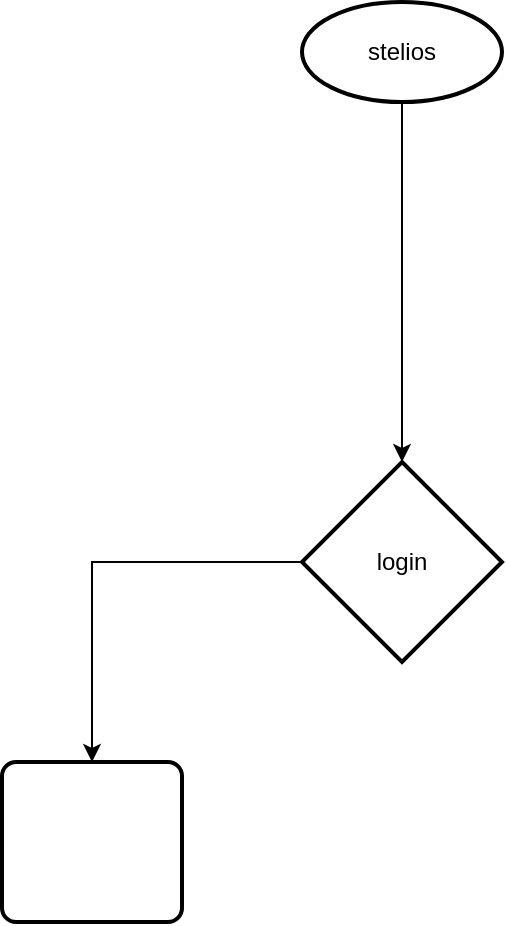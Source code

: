 <mxfile version="20.2.0" type="github">
  <diagram id="8fzv9Nd8Ul2_j6YnIrca" name="Page-1">
    <mxGraphModel dx="2062" dy="1122" grid="1" gridSize="10" guides="1" tooltips="1" connect="1" arrows="1" fold="1" page="1" pageScale="1" pageWidth="850" pageHeight="1100" math="0" shadow="0">
      <root>
        <mxCell id="0" />
        <mxCell id="1" parent="0" />
        <mxCell id="EXQrBoEiACjpLb8eaVps-6" style="edgeStyle=orthogonalEdgeStyle;rounded=0;orthogonalLoop=1;jettySize=auto;html=1;entryX=0.5;entryY=0;entryDx=0;entryDy=0;entryPerimeter=0;" edge="1" parent="1" source="EXQrBoEiACjpLb8eaVps-4" target="EXQrBoEiACjpLb8eaVps-5">
          <mxGeometry relative="1" as="geometry" />
        </mxCell>
        <mxCell id="EXQrBoEiACjpLb8eaVps-4" value="stelios&lt;br&gt;" style="strokeWidth=2;html=1;shape=mxgraph.flowchart.start_1;whiteSpace=wrap;" vertex="1" parent="1">
          <mxGeometry x="330" y="80" width="100" height="50" as="geometry" />
        </mxCell>
        <mxCell id="EXQrBoEiACjpLb8eaVps-8" style="edgeStyle=orthogonalEdgeStyle;rounded=0;orthogonalLoop=1;jettySize=auto;html=1;entryX=0.5;entryY=0;entryDx=0;entryDy=0;" edge="1" parent="1" source="EXQrBoEiACjpLb8eaVps-5" target="EXQrBoEiACjpLb8eaVps-7">
          <mxGeometry relative="1" as="geometry" />
        </mxCell>
        <mxCell id="EXQrBoEiACjpLb8eaVps-5" value="login" style="strokeWidth=2;html=1;shape=mxgraph.flowchart.decision;whiteSpace=wrap;" vertex="1" parent="1">
          <mxGeometry x="330" y="310" width="100" height="100" as="geometry" />
        </mxCell>
        <mxCell id="EXQrBoEiACjpLb8eaVps-7" value="" style="rounded=1;whiteSpace=wrap;html=1;absoluteArcSize=1;arcSize=14;strokeWidth=2;" vertex="1" parent="1">
          <mxGeometry x="180" y="460" width="90" height="80" as="geometry" />
        </mxCell>
      </root>
    </mxGraphModel>
  </diagram>
</mxfile>
